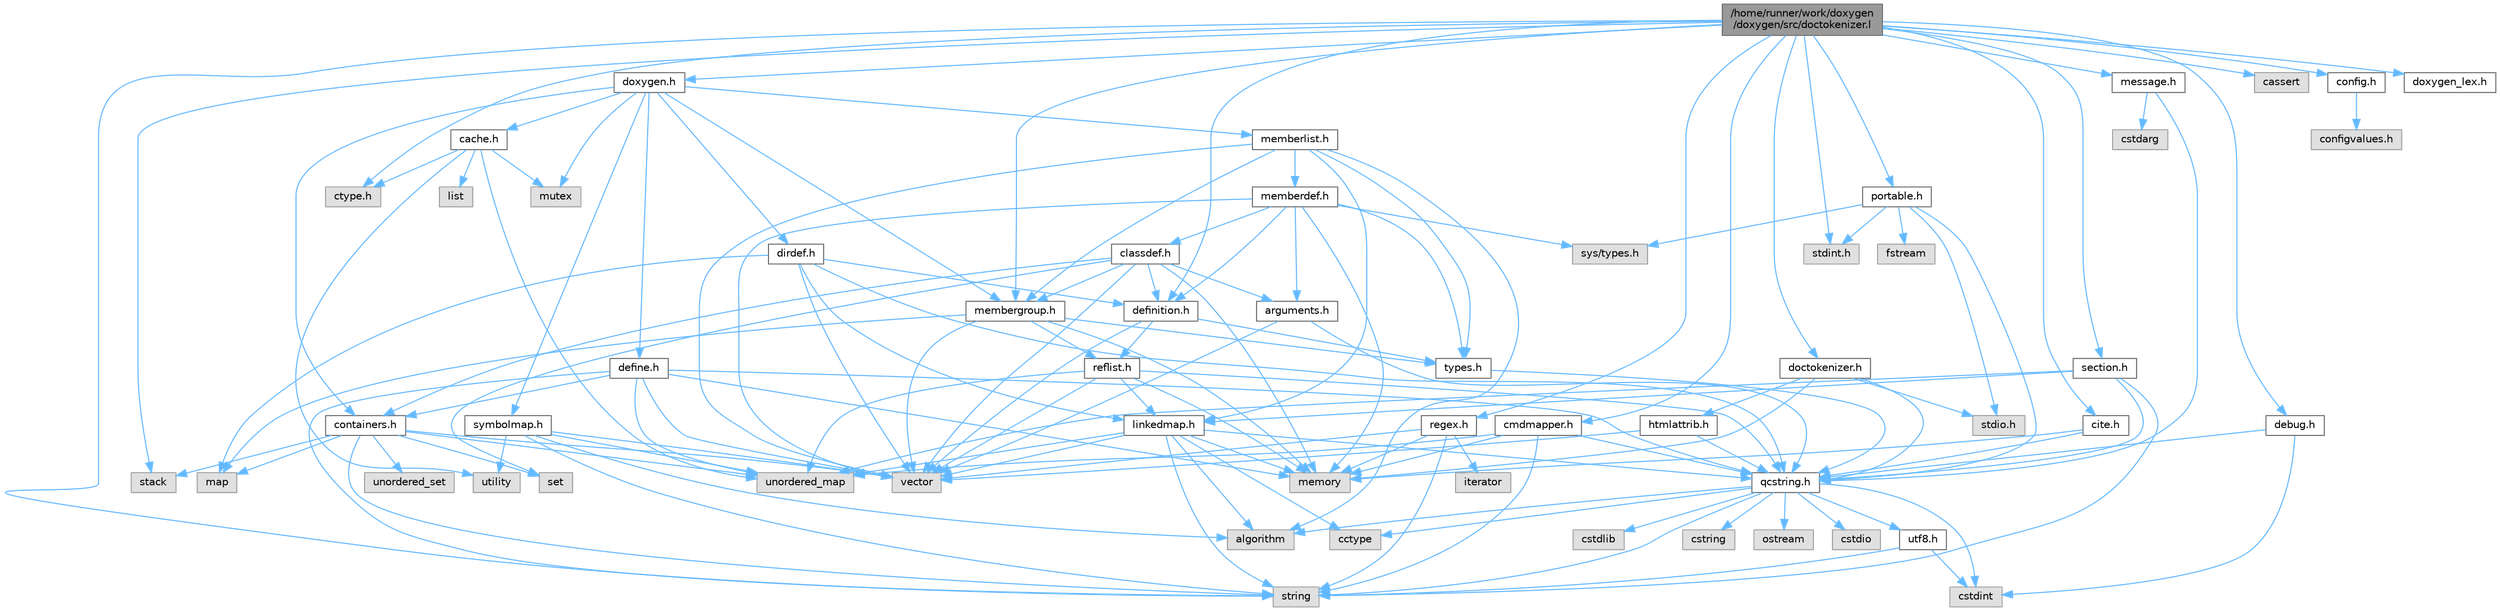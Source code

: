 digraph "/home/runner/work/doxygen/doxygen/src/doctokenizer.l"
{
 // INTERACTIVE_SVG=YES
 // LATEX_PDF_SIZE
  bgcolor="transparent";
  edge [fontname=Helvetica,fontsize=10,labelfontname=Helvetica,labelfontsize=10];
  node [fontname=Helvetica,fontsize=10,shape=box,height=0.2,width=0.4];
  Node1 [id="Node000001",label="/home/runner/work/doxygen\l/doxygen/src/doctokenizer.l",height=0.2,width=0.4,color="gray40", fillcolor="grey60", style="filled", fontcolor="black"];
  Node1 -> Node2 [id="edge1_Node000001_Node000002",color="steelblue1",style="solid"];
  Node2 [id="Node000002",label="stdint.h",height=0.2,width=0.4,color="grey60", fillcolor="#E0E0E0", style="filled"];
  Node1 -> Node3 [id="edge2_Node000001_Node000003",color="steelblue1",style="solid"];
  Node3 [id="Node000003",label="ctype.h",height=0.2,width=0.4,color="grey60", fillcolor="#E0E0E0", style="filled"];
  Node1 -> Node4 [id="edge3_Node000001_Node000004",color="steelblue1",style="solid"];
  Node4 [id="Node000004",label="stack",height=0.2,width=0.4,color="grey60", fillcolor="#E0E0E0", style="filled"];
  Node1 -> Node5 [id="edge4_Node000001_Node000005",color="steelblue1",style="solid"];
  Node5 [id="Node000005",label="string",height=0.2,width=0.4,color="grey60", fillcolor="#E0E0E0", style="filled"];
  Node1 -> Node6 [id="edge5_Node000001_Node000006",color="steelblue1",style="solid"];
  Node6 [id="Node000006",label="cassert",height=0.2,width=0.4,color="grey60", fillcolor="#E0E0E0", style="filled"];
  Node1 -> Node7 [id="edge6_Node000001_Node000007",color="steelblue1",style="solid"];
  Node7 [id="Node000007",label="doctokenizer.h",height=0.2,width=0.4,color="grey40", fillcolor="white", style="filled",URL="$d0/d0c/doctokenizer_8h.html",tooltip=" "];
  Node7 -> Node8 [id="edge7_Node000007_Node000008",color="steelblue1",style="solid"];
  Node8 [id="Node000008",label="stdio.h",height=0.2,width=0.4,color="grey60", fillcolor="#E0E0E0", style="filled"];
  Node7 -> Node9 [id="edge8_Node000007_Node000009",color="steelblue1",style="solid"];
  Node9 [id="Node000009",label="memory",height=0.2,width=0.4,color="grey60", fillcolor="#E0E0E0", style="filled"];
  Node7 -> Node10 [id="edge9_Node000007_Node000010",color="steelblue1",style="solid"];
  Node10 [id="Node000010",label="htmlattrib.h",height=0.2,width=0.4,color="grey40", fillcolor="white", style="filled",URL="$d0/d73/htmlattrib_8h.html",tooltip=" "];
  Node10 -> Node11 [id="edge10_Node000010_Node000011",color="steelblue1",style="solid"];
  Node11 [id="Node000011",label="vector",height=0.2,width=0.4,color="grey60", fillcolor="#E0E0E0", style="filled"];
  Node10 -> Node12 [id="edge11_Node000010_Node000012",color="steelblue1",style="solid"];
  Node12 [id="Node000012",label="qcstring.h",height=0.2,width=0.4,color="grey40", fillcolor="white", style="filled",URL="$d7/d5c/qcstring_8h.html",tooltip=" "];
  Node12 -> Node5 [id="edge12_Node000012_Node000005",color="steelblue1",style="solid"];
  Node12 -> Node13 [id="edge13_Node000012_Node000013",color="steelblue1",style="solid"];
  Node13 [id="Node000013",label="algorithm",height=0.2,width=0.4,color="grey60", fillcolor="#E0E0E0", style="filled"];
  Node12 -> Node14 [id="edge14_Node000012_Node000014",color="steelblue1",style="solid"];
  Node14 [id="Node000014",label="cctype",height=0.2,width=0.4,color="grey60", fillcolor="#E0E0E0", style="filled"];
  Node12 -> Node15 [id="edge15_Node000012_Node000015",color="steelblue1",style="solid"];
  Node15 [id="Node000015",label="cstring",height=0.2,width=0.4,color="grey60", fillcolor="#E0E0E0", style="filled"];
  Node12 -> Node16 [id="edge16_Node000012_Node000016",color="steelblue1",style="solid"];
  Node16 [id="Node000016",label="cstdio",height=0.2,width=0.4,color="grey60", fillcolor="#E0E0E0", style="filled"];
  Node12 -> Node17 [id="edge17_Node000012_Node000017",color="steelblue1",style="solid"];
  Node17 [id="Node000017",label="cstdlib",height=0.2,width=0.4,color="grey60", fillcolor="#E0E0E0", style="filled"];
  Node12 -> Node18 [id="edge18_Node000012_Node000018",color="steelblue1",style="solid"];
  Node18 [id="Node000018",label="cstdint",height=0.2,width=0.4,color="grey60", fillcolor="#E0E0E0", style="filled"];
  Node12 -> Node19 [id="edge19_Node000012_Node000019",color="steelblue1",style="solid"];
  Node19 [id="Node000019",label="ostream",height=0.2,width=0.4,color="grey60", fillcolor="#E0E0E0", style="filled"];
  Node12 -> Node20 [id="edge20_Node000012_Node000020",color="steelblue1",style="solid"];
  Node20 [id="Node000020",label="utf8.h",height=0.2,width=0.4,color="grey40", fillcolor="white", style="filled",URL="$db/d7c/utf8_8h.html",tooltip="Various UTF8 related helper functions."];
  Node20 -> Node18 [id="edge21_Node000020_Node000018",color="steelblue1",style="solid"];
  Node20 -> Node5 [id="edge22_Node000020_Node000005",color="steelblue1",style="solid"];
  Node7 -> Node12 [id="edge23_Node000007_Node000012",color="steelblue1",style="solid"];
  Node1 -> Node21 [id="edge24_Node000001_Node000021",color="steelblue1",style="solid"];
  Node21 [id="Node000021",label="cmdmapper.h",height=0.2,width=0.4,color="grey40", fillcolor="white", style="filled",URL="$d3/d42/cmdmapper_8h.html",tooltip=" "];
  Node21 -> Node22 [id="edge25_Node000021_Node000022",color="steelblue1",style="solid"];
  Node22 [id="Node000022",label="unordered_map",height=0.2,width=0.4,color="grey60", fillcolor="#E0E0E0", style="filled"];
  Node21 -> Node5 [id="edge26_Node000021_Node000005",color="steelblue1",style="solid"];
  Node21 -> Node9 [id="edge27_Node000021_Node000009",color="steelblue1",style="solid"];
  Node21 -> Node12 [id="edge28_Node000021_Node000012",color="steelblue1",style="solid"];
  Node1 -> Node23 [id="edge29_Node000001_Node000023",color="steelblue1",style="solid"];
  Node23 [id="Node000023",label="config.h",height=0.2,width=0.4,color="grey40", fillcolor="white", style="filled",URL="$db/d16/config_8h.html",tooltip=" "];
  Node23 -> Node24 [id="edge30_Node000023_Node000024",color="steelblue1",style="solid"];
  Node24 [id="Node000024",label="configvalues.h",height=0.2,width=0.4,color="grey60", fillcolor="#E0E0E0", style="filled"];
  Node1 -> Node25 [id="edge31_Node000001_Node000025",color="steelblue1",style="solid"];
  Node25 [id="Node000025",label="message.h",height=0.2,width=0.4,color="grey40", fillcolor="white", style="filled",URL="$d2/d0d/message_8h.html",tooltip=" "];
  Node25 -> Node26 [id="edge32_Node000025_Node000026",color="steelblue1",style="solid"];
  Node26 [id="Node000026",label="cstdarg",height=0.2,width=0.4,color="grey60", fillcolor="#E0E0E0", style="filled"];
  Node25 -> Node12 [id="edge33_Node000025_Node000012",color="steelblue1",style="solid"];
  Node1 -> Node27 [id="edge34_Node000001_Node000027",color="steelblue1",style="solid"];
  Node27 [id="Node000027",label="section.h",height=0.2,width=0.4,color="grey40", fillcolor="white", style="filled",URL="$d1/d2a/section_8h.html",tooltip=" "];
  Node27 -> Node5 [id="edge35_Node000027_Node000005",color="steelblue1",style="solid"];
  Node27 -> Node22 [id="edge36_Node000027_Node000022",color="steelblue1",style="solid"];
  Node27 -> Node12 [id="edge37_Node000027_Node000012",color="steelblue1",style="solid"];
  Node27 -> Node28 [id="edge38_Node000027_Node000028",color="steelblue1",style="solid"];
  Node28 [id="Node000028",label="linkedmap.h",height=0.2,width=0.4,color="grey40", fillcolor="white", style="filled",URL="$da/de1/linkedmap_8h.html",tooltip=" "];
  Node28 -> Node22 [id="edge39_Node000028_Node000022",color="steelblue1",style="solid"];
  Node28 -> Node11 [id="edge40_Node000028_Node000011",color="steelblue1",style="solid"];
  Node28 -> Node9 [id="edge41_Node000028_Node000009",color="steelblue1",style="solid"];
  Node28 -> Node5 [id="edge42_Node000028_Node000005",color="steelblue1",style="solid"];
  Node28 -> Node13 [id="edge43_Node000028_Node000013",color="steelblue1",style="solid"];
  Node28 -> Node14 [id="edge44_Node000028_Node000014",color="steelblue1",style="solid"];
  Node28 -> Node12 [id="edge45_Node000028_Node000012",color="steelblue1",style="solid"];
  Node1 -> Node29 [id="edge46_Node000001_Node000029",color="steelblue1",style="solid"];
  Node29 [id="Node000029",label="membergroup.h",height=0.2,width=0.4,color="grey40", fillcolor="white", style="filled",URL="$d9/d11/membergroup_8h.html",tooltip=" "];
  Node29 -> Node11 [id="edge47_Node000029_Node000011",color="steelblue1",style="solid"];
  Node29 -> Node30 [id="edge48_Node000029_Node000030",color="steelblue1",style="solid"];
  Node30 [id="Node000030",label="map",height=0.2,width=0.4,color="grey60", fillcolor="#E0E0E0", style="filled"];
  Node29 -> Node9 [id="edge49_Node000029_Node000009",color="steelblue1",style="solid"];
  Node29 -> Node31 [id="edge50_Node000029_Node000031",color="steelblue1",style="solid"];
  Node31 [id="Node000031",label="types.h",height=0.2,width=0.4,color="grey40", fillcolor="white", style="filled",URL="$d9/d49/types_8h.html",tooltip="This file contains a number of basic enums and types."];
  Node31 -> Node12 [id="edge51_Node000031_Node000012",color="steelblue1",style="solid"];
  Node29 -> Node32 [id="edge52_Node000029_Node000032",color="steelblue1",style="solid"];
  Node32 [id="Node000032",label="reflist.h",height=0.2,width=0.4,color="grey40", fillcolor="white", style="filled",URL="$d1/d02/reflist_8h.html",tooltip=" "];
  Node32 -> Node11 [id="edge53_Node000032_Node000011",color="steelblue1",style="solid"];
  Node32 -> Node22 [id="edge54_Node000032_Node000022",color="steelblue1",style="solid"];
  Node32 -> Node9 [id="edge55_Node000032_Node000009",color="steelblue1",style="solid"];
  Node32 -> Node12 [id="edge56_Node000032_Node000012",color="steelblue1",style="solid"];
  Node32 -> Node28 [id="edge57_Node000032_Node000028",color="steelblue1",style="solid"];
  Node1 -> Node33 [id="edge58_Node000001_Node000033",color="steelblue1",style="solid"];
  Node33 [id="Node000033",label="definition.h",height=0.2,width=0.4,color="grey40", fillcolor="white", style="filled",URL="$df/da1/definition_8h.html",tooltip=" "];
  Node33 -> Node11 [id="edge59_Node000033_Node000011",color="steelblue1",style="solid"];
  Node33 -> Node31 [id="edge60_Node000033_Node000031",color="steelblue1",style="solid"];
  Node33 -> Node32 [id="edge61_Node000033_Node000032",color="steelblue1",style="solid"];
  Node1 -> Node34 [id="edge62_Node000001_Node000034",color="steelblue1",style="solid"];
  Node34 [id="Node000034",label="doxygen.h",height=0.2,width=0.4,color="grey40", fillcolor="white", style="filled",URL="$d1/da1/doxygen_8h.html",tooltip=" "];
  Node34 -> Node35 [id="edge63_Node000034_Node000035",color="steelblue1",style="solid"];
  Node35 [id="Node000035",label="mutex",height=0.2,width=0.4,color="grey60", fillcolor="#E0E0E0", style="filled"];
  Node34 -> Node36 [id="edge64_Node000034_Node000036",color="steelblue1",style="solid"];
  Node36 [id="Node000036",label="containers.h",height=0.2,width=0.4,color="grey40", fillcolor="white", style="filled",URL="$d5/d75/containers_8h.html",tooltip=" "];
  Node36 -> Node11 [id="edge65_Node000036_Node000011",color="steelblue1",style="solid"];
  Node36 -> Node5 [id="edge66_Node000036_Node000005",color="steelblue1",style="solid"];
  Node36 -> Node37 [id="edge67_Node000036_Node000037",color="steelblue1",style="solid"];
  Node37 [id="Node000037",label="set",height=0.2,width=0.4,color="grey60", fillcolor="#E0E0E0", style="filled"];
  Node36 -> Node30 [id="edge68_Node000036_Node000030",color="steelblue1",style="solid"];
  Node36 -> Node38 [id="edge69_Node000036_Node000038",color="steelblue1",style="solid"];
  Node38 [id="Node000038",label="unordered_set",height=0.2,width=0.4,color="grey60", fillcolor="#E0E0E0", style="filled"];
  Node36 -> Node22 [id="edge70_Node000036_Node000022",color="steelblue1",style="solid"];
  Node36 -> Node4 [id="edge71_Node000036_Node000004",color="steelblue1",style="solid"];
  Node34 -> Node29 [id="edge72_Node000034_Node000029",color="steelblue1",style="solid"];
  Node34 -> Node39 [id="edge73_Node000034_Node000039",color="steelblue1",style="solid"];
  Node39 [id="Node000039",label="dirdef.h",height=0.2,width=0.4,color="grey40", fillcolor="white", style="filled",URL="$d6/d15/dirdef_8h.html",tooltip=" "];
  Node39 -> Node11 [id="edge74_Node000039_Node000011",color="steelblue1",style="solid"];
  Node39 -> Node30 [id="edge75_Node000039_Node000030",color="steelblue1",style="solid"];
  Node39 -> Node12 [id="edge76_Node000039_Node000012",color="steelblue1",style="solid"];
  Node39 -> Node28 [id="edge77_Node000039_Node000028",color="steelblue1",style="solid"];
  Node39 -> Node33 [id="edge78_Node000039_Node000033",color="steelblue1",style="solid"];
  Node34 -> Node40 [id="edge79_Node000034_Node000040",color="steelblue1",style="solid"];
  Node40 [id="Node000040",label="memberlist.h",height=0.2,width=0.4,color="grey40", fillcolor="white", style="filled",URL="$dd/d78/memberlist_8h.html",tooltip=" "];
  Node40 -> Node11 [id="edge80_Node000040_Node000011",color="steelblue1",style="solid"];
  Node40 -> Node13 [id="edge81_Node000040_Node000013",color="steelblue1",style="solid"];
  Node40 -> Node41 [id="edge82_Node000040_Node000041",color="steelblue1",style="solid"];
  Node41 [id="Node000041",label="memberdef.h",height=0.2,width=0.4,color="grey40", fillcolor="white", style="filled",URL="$d4/d46/memberdef_8h.html",tooltip=" "];
  Node41 -> Node11 [id="edge83_Node000041_Node000011",color="steelblue1",style="solid"];
  Node41 -> Node9 [id="edge84_Node000041_Node000009",color="steelblue1",style="solid"];
  Node41 -> Node42 [id="edge85_Node000041_Node000042",color="steelblue1",style="solid"];
  Node42 [id="Node000042",label="sys/types.h",height=0.2,width=0.4,color="grey60", fillcolor="#E0E0E0", style="filled"];
  Node41 -> Node31 [id="edge86_Node000041_Node000031",color="steelblue1",style="solid"];
  Node41 -> Node33 [id="edge87_Node000041_Node000033",color="steelblue1",style="solid"];
  Node41 -> Node43 [id="edge88_Node000041_Node000043",color="steelblue1",style="solid"];
  Node43 [id="Node000043",label="arguments.h",height=0.2,width=0.4,color="grey40", fillcolor="white", style="filled",URL="$df/d9b/arguments_8h.html",tooltip=" "];
  Node43 -> Node11 [id="edge89_Node000043_Node000011",color="steelblue1",style="solid"];
  Node43 -> Node12 [id="edge90_Node000043_Node000012",color="steelblue1",style="solid"];
  Node41 -> Node44 [id="edge91_Node000041_Node000044",color="steelblue1",style="solid"];
  Node44 [id="Node000044",label="classdef.h",height=0.2,width=0.4,color="grey40", fillcolor="white", style="filled",URL="$d1/da6/classdef_8h.html",tooltip=" "];
  Node44 -> Node9 [id="edge92_Node000044_Node000009",color="steelblue1",style="solid"];
  Node44 -> Node11 [id="edge93_Node000044_Node000011",color="steelblue1",style="solid"];
  Node44 -> Node37 [id="edge94_Node000044_Node000037",color="steelblue1",style="solid"];
  Node44 -> Node36 [id="edge95_Node000044_Node000036",color="steelblue1",style="solid"];
  Node44 -> Node33 [id="edge96_Node000044_Node000033",color="steelblue1",style="solid"];
  Node44 -> Node43 [id="edge97_Node000044_Node000043",color="steelblue1",style="solid"];
  Node44 -> Node29 [id="edge98_Node000044_Node000029",color="steelblue1",style="solid"];
  Node40 -> Node28 [id="edge99_Node000040_Node000028",color="steelblue1",style="solid"];
  Node40 -> Node31 [id="edge100_Node000040_Node000031",color="steelblue1",style="solid"];
  Node40 -> Node29 [id="edge101_Node000040_Node000029",color="steelblue1",style="solid"];
  Node34 -> Node45 [id="edge102_Node000034_Node000045",color="steelblue1",style="solid"];
  Node45 [id="Node000045",label="define.h",height=0.2,width=0.4,color="grey40", fillcolor="white", style="filled",URL="$df/d67/define_8h.html",tooltip=" "];
  Node45 -> Node11 [id="edge103_Node000045_Node000011",color="steelblue1",style="solid"];
  Node45 -> Node9 [id="edge104_Node000045_Node000009",color="steelblue1",style="solid"];
  Node45 -> Node5 [id="edge105_Node000045_Node000005",color="steelblue1",style="solid"];
  Node45 -> Node22 [id="edge106_Node000045_Node000022",color="steelblue1",style="solid"];
  Node45 -> Node12 [id="edge107_Node000045_Node000012",color="steelblue1",style="solid"];
  Node45 -> Node36 [id="edge108_Node000045_Node000036",color="steelblue1",style="solid"];
  Node34 -> Node46 [id="edge109_Node000034_Node000046",color="steelblue1",style="solid"];
  Node46 [id="Node000046",label="cache.h",height=0.2,width=0.4,color="grey40", fillcolor="white", style="filled",URL="$d3/d26/cache_8h.html",tooltip=" "];
  Node46 -> Node47 [id="edge110_Node000046_Node000047",color="steelblue1",style="solid"];
  Node47 [id="Node000047",label="list",height=0.2,width=0.4,color="grey60", fillcolor="#E0E0E0", style="filled"];
  Node46 -> Node22 [id="edge111_Node000046_Node000022",color="steelblue1",style="solid"];
  Node46 -> Node35 [id="edge112_Node000046_Node000035",color="steelblue1",style="solid"];
  Node46 -> Node48 [id="edge113_Node000046_Node000048",color="steelblue1",style="solid"];
  Node48 [id="Node000048",label="utility",height=0.2,width=0.4,color="grey60", fillcolor="#E0E0E0", style="filled"];
  Node46 -> Node3 [id="edge114_Node000046_Node000003",color="steelblue1",style="solid"];
  Node34 -> Node49 [id="edge115_Node000034_Node000049",color="steelblue1",style="solid"];
  Node49 [id="Node000049",label="symbolmap.h",height=0.2,width=0.4,color="grey40", fillcolor="white", style="filled",URL="$d7/ddd/symbolmap_8h.html",tooltip=" "];
  Node49 -> Node13 [id="edge116_Node000049_Node000013",color="steelblue1",style="solid"];
  Node49 -> Node22 [id="edge117_Node000049_Node000022",color="steelblue1",style="solid"];
  Node49 -> Node11 [id="edge118_Node000049_Node000011",color="steelblue1",style="solid"];
  Node49 -> Node5 [id="edge119_Node000049_Node000005",color="steelblue1",style="solid"];
  Node49 -> Node48 [id="edge120_Node000049_Node000048",color="steelblue1",style="solid"];
  Node1 -> Node50 [id="edge121_Node000001_Node000050",color="steelblue1",style="solid"];
  Node50 [id="Node000050",label="portable.h",height=0.2,width=0.4,color="grey40", fillcolor="white", style="filled",URL="$d2/de2/portable_8h.html",tooltip="Portable versions of functions that are platform dependent."];
  Node50 -> Node8 [id="edge122_Node000050_Node000008",color="steelblue1",style="solid"];
  Node50 -> Node42 [id="edge123_Node000050_Node000042",color="steelblue1",style="solid"];
  Node50 -> Node2 [id="edge124_Node000050_Node000002",color="steelblue1",style="solid"];
  Node50 -> Node51 [id="edge125_Node000050_Node000051",color="steelblue1",style="solid"];
  Node51 [id="Node000051",label="fstream",height=0.2,width=0.4,color="grey60", fillcolor="#E0E0E0", style="filled"];
  Node50 -> Node12 [id="edge126_Node000050_Node000012",color="steelblue1",style="solid"];
  Node1 -> Node52 [id="edge127_Node000001_Node000052",color="steelblue1",style="solid"];
  Node52 [id="Node000052",label="cite.h",height=0.2,width=0.4,color="grey40", fillcolor="white", style="filled",URL="$d7/d69/cite_8h.html",tooltip=" "];
  Node52 -> Node9 [id="edge128_Node000052_Node000009",color="steelblue1",style="solid"];
  Node52 -> Node12 [id="edge129_Node000052_Node000012",color="steelblue1",style="solid"];
  Node1 -> Node53 [id="edge130_Node000001_Node000053",color="steelblue1",style="solid"];
  Node53 [id="Node000053",label="regex.h",height=0.2,width=0.4,color="grey40", fillcolor="white", style="filled",URL="$d1/d21/regex_8h.html",tooltip=" "];
  Node53 -> Node9 [id="edge131_Node000053_Node000009",color="steelblue1",style="solid"];
  Node53 -> Node5 [id="edge132_Node000053_Node000005",color="steelblue1",style="solid"];
  Node53 -> Node11 [id="edge133_Node000053_Node000011",color="steelblue1",style="solid"];
  Node53 -> Node54 [id="edge134_Node000053_Node000054",color="steelblue1",style="solid"];
  Node54 [id="Node000054",label="iterator",height=0.2,width=0.4,color="grey60", fillcolor="#E0E0E0", style="filled"];
  Node1 -> Node55 [id="edge135_Node000001_Node000055",color="steelblue1",style="solid"];
  Node55 [id="Node000055",label="debug.h",height=0.2,width=0.4,color="grey40", fillcolor="white", style="filled",URL="$db/d16/debug_8h.html",tooltip=" "];
  Node55 -> Node18 [id="edge136_Node000055_Node000018",color="steelblue1",style="solid"];
  Node55 -> Node12 [id="edge137_Node000055_Node000012",color="steelblue1",style="solid"];
  Node1 -> Node56 [id="edge138_Node000001_Node000056",color="steelblue1",style="solid"];
  Node56 [id="Node000056",label="doxygen_lex.h",height=0.2,width=0.4,color="grey40", fillcolor="white", style="filled",URL="$d6/da5/doxygen__lex_8h.html",tooltip=" "];
}
